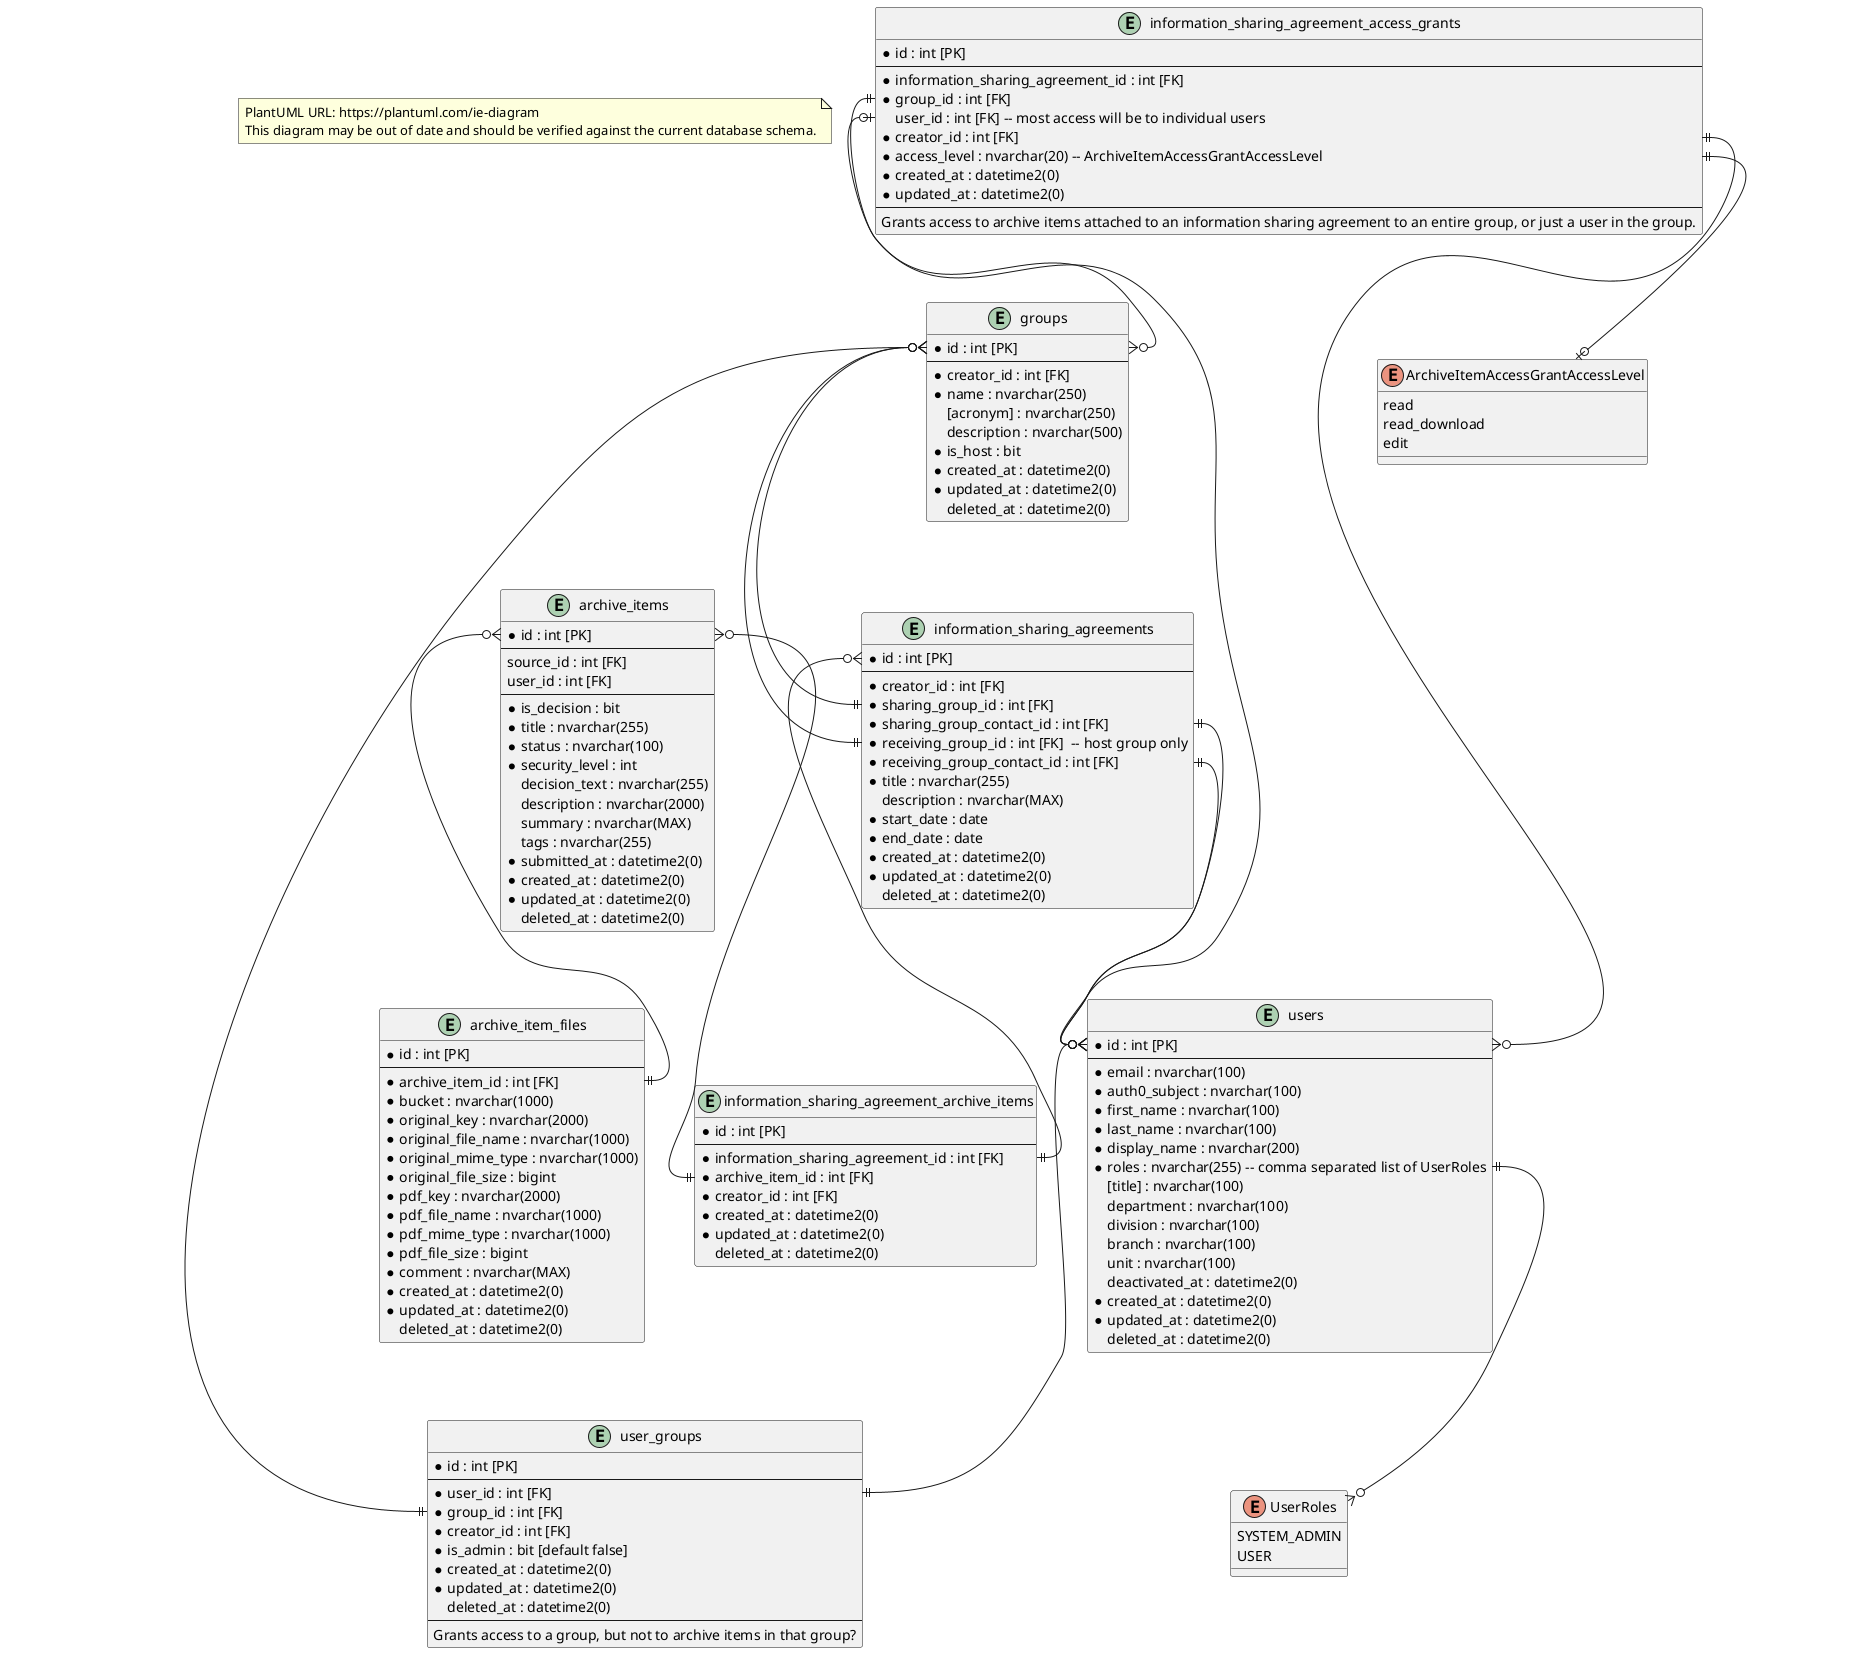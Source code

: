 @startuml Entity Relationship Diagram
top to bottom direction

note as Disclaimer
PlantUML URL: https://plantuml.com/ie-diagram
This diagram may be out of date and should be verified against the current database schema.
end note

entity "archive_items" {
  * id : int [PK]
  --
  source_id : int [FK]
  user_id : int [FK]
  --
  * is_decision : bit
  * title : nvarchar(255)
  * status : nvarchar(100)
  * security_level : int
  decision_text : nvarchar(255)
  description : nvarchar(2000)
  summary : nvarchar(MAX)
  tags : nvarchar(255)
  * submitted_at : datetime2(0)
  * created_at : datetime2(0)
  * updated_at : datetime2(0)
  deleted_at : datetime2(0)
}

entity "archive_item_files" {
  * id : int [PK]
  --
  * archive_item_id : int [FK]
  * bucket : nvarchar(1000)
  * original_key : nvarchar(2000)
  * original_file_name : nvarchar(1000)
  * original_mime_type : nvarchar(1000)
  * original_file_size : bigint
  * pdf_key : nvarchar(2000)
  * pdf_file_name : nvarchar(1000)
  * pdf_mime_type : nvarchar(1000)
  * pdf_file_size : bigint
  * comment : nvarchar(MAX)
  * created_at : datetime2(0)
  * updated_at : datetime2(0)
  deleted_at : datetime2(0)
}

enum ArchiveItemAccessGrantAccessLevel {
  read
  read_download
  edit
}

entity "information_sharing_agreements" {
  * id : int [PK]
  --
  * creator_id : int [FK]
  * sharing_group_id : int [FK]
  * sharing_group_contact_id : int [FK]
  * receiving_group_id : int [FK]  -- host group only
  * receiving_group_contact_id : int [FK]
  * title : nvarchar(255)
  description : nvarchar(MAX)
  * start_date : date
  * end_date : date
  * created_at : datetime2(0)
  * updated_at : datetime2(0)
  deleted_at : datetime2(0)
}

entity "information_sharing_agreement_access_grants" {
  * id : int [PK]
  --
  * information_sharing_agreement_id : int [FK]
  * group_id : int [FK]
  user_id : int [FK] -- most access will be to individual users
  * creator_id : int [FK]
  * access_level : nvarchar(20) -- ArchiveItemAccessGrantAccessLevel
  * created_at : datetime2(0)
  * updated_at : datetime2(0)
  --
  Grants access to archive items attached to an information sharing agreement to an entire group, or just a user in the group.
}

entity "information_sharing_agreement_archive_items" {
  * id : int [PK]
  --
  * information_sharing_agreement_id : int [FK]
  * archive_item_id : int [FK]
  * creator_id : int [FK]
  * created_at : datetime2(0)
  * updated_at : datetime2(0)
  deleted_at : datetime2(0)
}

entity "groups" {
  * id : int [PK]
  --
  * creator_id : int [FK]
  * name : nvarchar(250)
  [acronym] : nvarchar(250)
  description : nvarchar(500)
  * is_host : bit
  * created_at : datetime2(0)
  * updated_at : datetime2(0)
  deleted_at : datetime2(0)
}

entity "users" {
  * id : int [PK]
  --
  * email : nvarchar(100)
  * auth0_subject : nvarchar(100)
  * first_name : nvarchar(100)
  * last_name : nvarchar(100)
  * display_name : nvarchar(200)
  * roles : nvarchar(255) -- comma separated list of UserRoles
  [title] : nvarchar(100)
  department : nvarchar(100)
  division : nvarchar(100)
  branch : nvarchar(100)
  unit : nvarchar(100)
  deactivated_at : datetime2(0)
  * created_at : datetime2(0)
  * updated_at : datetime2(0)
  deleted_at : datetime2(0)
}

enum UserRoles {
  SYSTEM_ADMIN
  USER
}

entity "user_groups" {
  * id : int [PK]
  --
  * user_id : int [FK]
  * group_id : int [FK]
  * creator_id : int [FK]
  * is_admin : bit [default false]
  * created_at : datetime2(0)
  * updated_at : datetime2(0)
  deleted_at : datetime2(0)
  --
  Grants access to a group, but not to archive items in that group?
}

' Relationships
archive_items::id }o--|| archive_item_files::archive_item_id
archive_items::id }o--|| information_sharing_agreement_archive_items::archive_item_id
groups::id }o--|| information_sharing_agreements::receiving_group_id
groups::id }o--|| information_sharing_agreements::sharing_group_id
groups::id }o--|| user_groups::group_id
information_sharing_agreement_access_grants::group_id ||--o{ groups::id
information_sharing_agreement_access_grants::user_id |o--o{ users::id
information_sharing_agreement_access_grants::creator_id ||--o{ users::id
information_sharing_agreement_access_grants::access_level ||--o| ArchiveItemAccessGrantAccessLevel
information_sharing_agreements::id }o--|| information_sharing_agreement_archive_items::information_sharing_agreement_id
information_sharing_agreements::receiving_group_contact_id ||--o{ users::id
information_sharing_agreements::sharing_group_contact_id ||--o{ users::id
users::id }o--|| user_groups::user_id
users::roles ||--o{ UserRoles
@enduml
